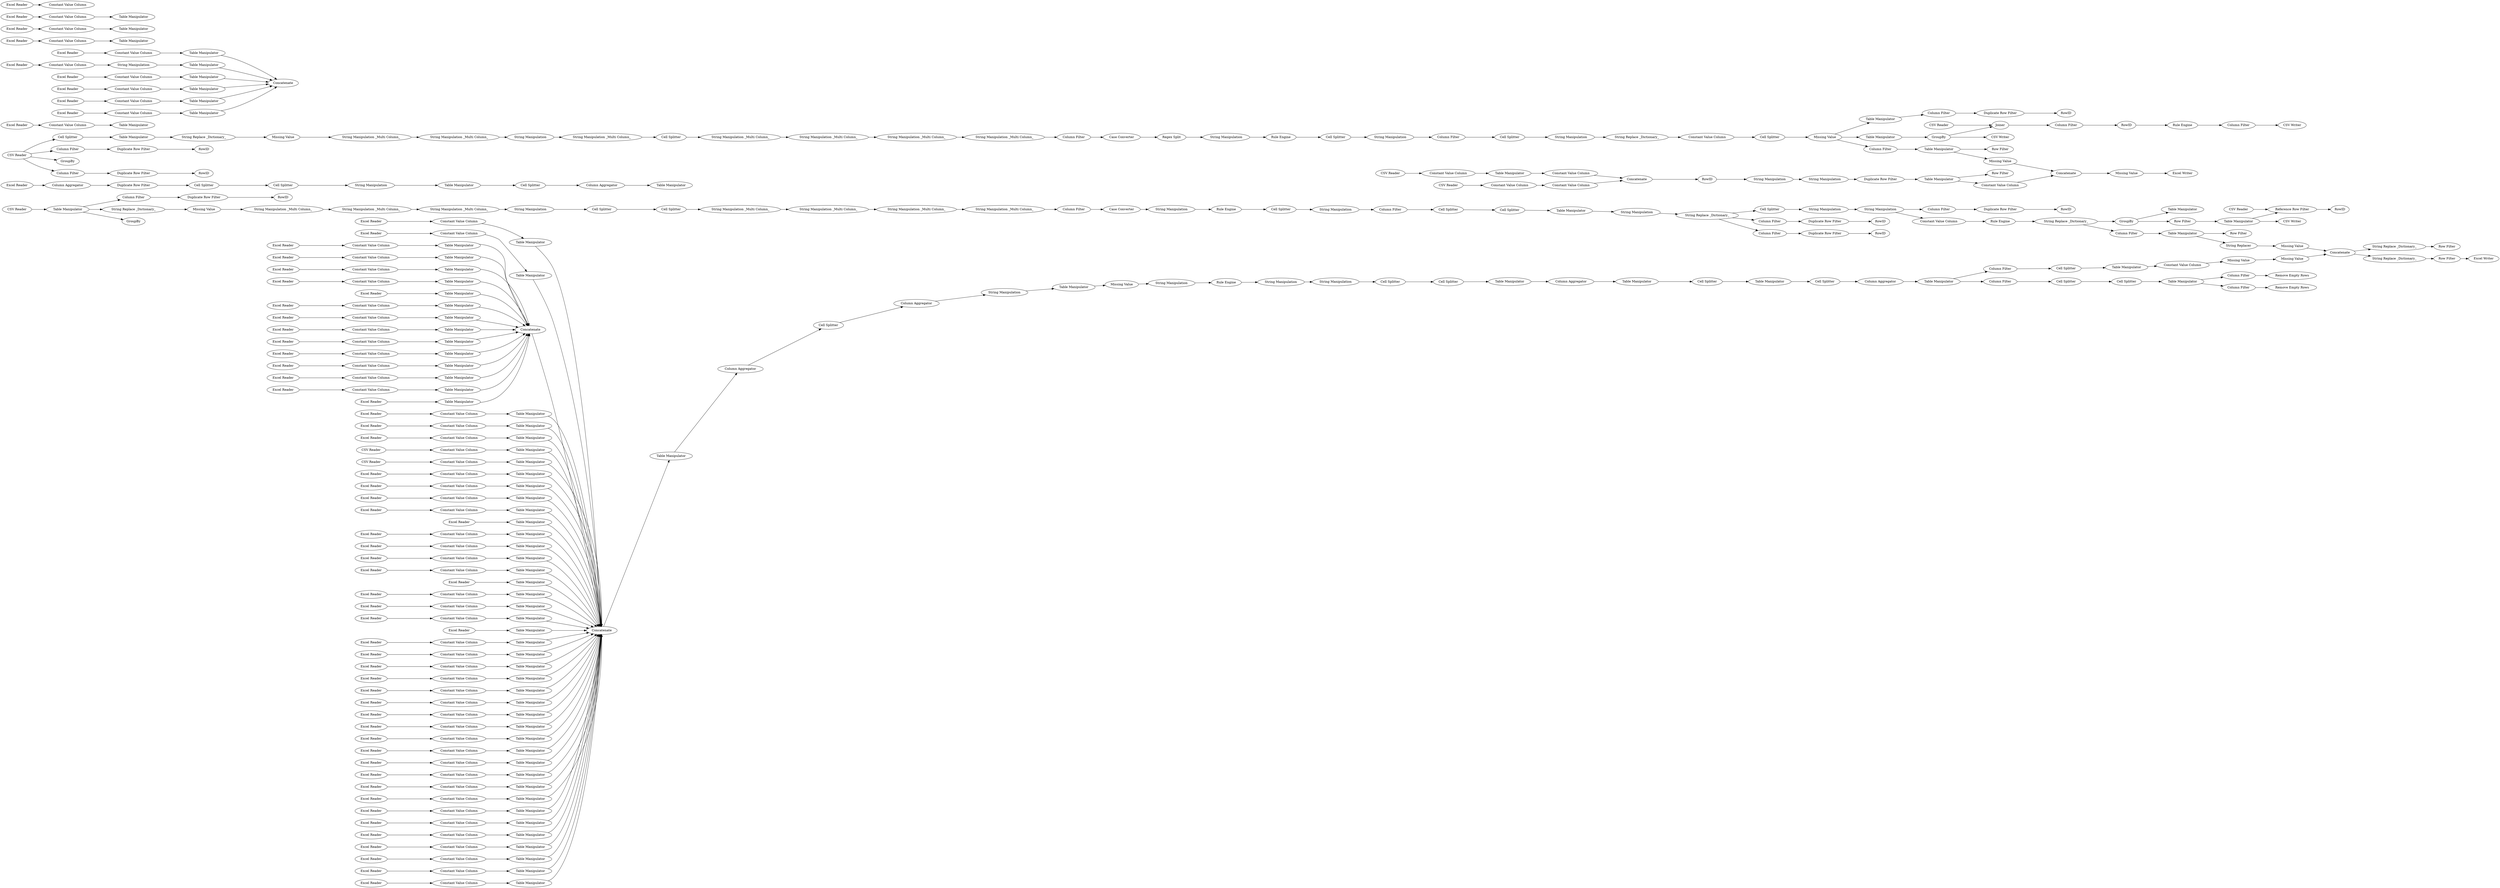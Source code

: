 digraph {
	520 -> 469
	477 -> 478
	134 -> 136
	449 -> 477
	684 -> 694
	673 -> 689
	592 -> 577
	630 -> 625
	174 -> 179
	399 -> 524
	651 -> 655
	689 -> 696
	475 -> 477
	588 -> 577
	668 -> 669
	501 -> 449
	247 -> 253
	678 -> 679
	413 -> 499
	420 -> 492
	530 -> 546
	481 -> 477
	383 -> 494
	616 -> 607
	517 -> 465
	450 -> 477
	193 -> 183
	316 -> 362
	535 -> 556
	294 -> 255
	182 -> 197
	461 -> 477
	511 -> 459
	464 -> 477
	467 -> 477
	669 -> 670
	620 -> 672
	362 -> 622
	654 -> 653
	284 -> 282
	680 -> 690
	424 -> 493
	257 -> 258
	497 -> 445
	607 -> 617
	603 -> 617
	285 -> 287
	439 -> 477
	268 -> 269
	187 -> 278
	251 -> 247
	549 -> 581
	444 -> 477
	311 -> 300
	119 -> 191
	246 -> 237
	368 -> 620
	280 -> 192
	381 -> 509
	544 -> 560
	621 -> 674
	537 -> 554
	252 -> 248
	528 -> 476
	645 -> 640
	396 -> 518
	496 -> 444
	363 -> 366
	269 -> 270
	542 -> 558
	442 -> 477
	655 -> 656
	258 -> 259
	489 -> 437
	269 -> 137
	500 -> 448
	267 -> 268
	222 -> 276
	135 -> 223
	628 -> 629
	411 -> 526
	642 -> 643
	577 -> 477
	635 -> 638
	234 -> 236
	597 -> 477
	181 -> 182
	550 -> 580
	293 -> 677
	237 -> 239
	421 -> 506
	193 -> 663
	302 -> 301
	378 -> 488
	310 -> 311
	493 -> 441
	599 -> 614
	540 -> 551
	675 -> 690
	255 -> 267
	417 -> 520
	238 -> 271
	389 -> 489
	395 -> 523
	236 -> 238
	609 -> 617
	479 -> 486
	690 -> 695
	447 -> 477
	463 -> 477
	608 -> 611
	364 -> 368
	277 -> 279
	536 -> 555
	445 -> 477
	426 -> 498
	443 -> 477
	469 -> 477
	672 -> 369
	543 -> 591
	639 -> 641
	391 -> 504
	432 -> 519
	625 -> 686
	434 -> 513
	594 -> 477
	286 -> 285
	591 -> 577
	456 -> 477
	545 -> 561
	281 -> 277
	499 -> 447
	589 -> 577
	312 -> 313
	390 -> 490
	522 -> 470
	398 -> 515
	634 -> 636
	451 -> 477
	666 -> 667
	525 -> 473
	294 -> 257
	201 -> 200
	460 -> 477
	245 -> 132
	256 -> 260
	657 -> 659
	459 -> 477
	369 -> 621
	583 -> 577
	458 -> 477
	509 -> 457
	268 -> 668
	626 -> 627
	252 -> 256
	590 -> 577
	260 -> 294
	641 -> 642
	453 -> 477
	379 -> 443
	279 -> 280
	433 -> 502
	402 -> 525
	220 -> 246
	223 -> 220
	584 -> 577
	405 -> 517
	696 -> 697
	179 -> 188
	293 -> 194
	419 -> 528
	506 -> 454
	532 -> 550
	121 -> 190
	195 -> 172
	385 -> 508
	688 -> 687
	598 -> 613
	275 -> 222
	490 -> 438
	527 -> 475
	393 -> 503
	172 -> 180
	624 -> 626
	546 -> 578
	622 -> 364
	423 -> 507
	523 -> 471
	614 -> 605
	586 -> 577
	462 -> 477
	193 -> 284
	418 -> 500
	638 -> 637
	448 -> 477
	650 -> 649
	627 -> 628
	454 -> 477
	521 -> 468
	136 -> 135
	400 -> 516
	293 -> 288
	278 -> 281
	239 -> 235
	534 -> 548
	502 -> 450
	551 -> 588
	457 -> 477
	615 -> 606
	248 -> 250
	492 -> 440
	647 -> 648
	524 -> 472
	292 -> 293
	637 -> 639
	640 -> 646
	538 -> 553
	621 -> 675
	428 -> 505
	526 -> 474
	197 -> 196
	593 -> 595
	503 -> 451
	505 -> 453
	541 -> 557
	656 -> 658
	254 -> 302
	388 -> 510
	698 -> 699
	250 -> 249
	547 -> 579
	514 -> 462
	473 -> 477
	303 -> 302
	190 -> 119
	452 -> 477
	474 -> 477
	300 -> 312
	660 -> 662
	519 -> 467
	504 -> 452
	693 -> 673
	648 -> 652
	245 -> 286
	207 -> 245
	180 -> 174
	466 -> 477
	556 -> 583
	613 -> 604
	430 -> 514
	487 -> 435
	429 -> 527
	649 -> 651
	662 -> 661
	192 -> 204
	560 -> 592
	455 -> 477
	194 -> 202
	416 -> 439
	510 -> 458
	686 -> 688
	694 -> 689
	610 -> 609
	633 -> 634
	468 -> 477
	183 -> 121
	270 -> 254
	295 -> 310
	553 -> 586
	271 -> 274
	274 -> 275
	516 -> 464
	382 -> 487
	580 -> 577
	681 -> 684
	676 -> 683
	441 -> 477
	611 -> 610
	384 -> 501
	555 -> 584
	636 -> 635
	689 -> 698
	282 -> 283
	652 -> 654
	605 -> 617
	596 -> 597
	678 -> 680
	263 -> 292
	196 -> 187
	392 -> 496
	557 -> 589
	512 -> 460
	518 -> 466
	587 -> 577
	436 -> 477
	288 -> 289
	232 -> 251
	606 -> 617
	202 -> 201
	472 -> 477
	623 -> 364
	253 -> 252
	539 -> 587
	252 -> 666
	188 -> 181
	361 -> 363
	191 -> 195
	578 -> 577
	601 -> 612
	653 -> 676
	494 -> 442
	683 -> 682
	653 -> 650
	595 -> 594
	646 -> 647
	245 -> 664
	203 -> 263
	206 -> 134
	531 -> 547
	508 -> 456
	579 -> 577
	604 -> 617
	644 -> 645
	289 -> 310
	406 -> 522
	655 -> 657
	533 -> 549
	600 -> 615
	643 -> 644
	478 -> 631
	289 -> 291
	204 -> 203
	631 -> 633
	602 -> 616
	132 -> 206
	313 -> 314
	515 -> 463
	415 -> 512
	507 -> 455
	529 -> 545
	276 -> 232
	581 -> 577
	561 -> 577
	629 -> 630
	612 -> 603
	193 -> 660
	554 -> 585
	386 -> 511
	476 -> 477
	699 -> 700
	669 -> 693
	470 -> 477
	498 -> 446
	387 -> 497
	427 -> 521
	446 -> 477
	366 -> 623
	486 -> 481
	435 -> 477
	667 -> 665
	254 -> 261
	465 -> 477
	677 -> 678
	695 -> 691
	558 -> 590
	471 -> 477
	235 -> 234
	488 -> 436
	682 -> 681
	513 -> 461
	646 [label="Table Manipulator"]
	609 [label="Table Manipulator"]
	284 [label="Column Filter"]
	601 [label="Excel Reader"]
	638 [label="Missing Value"]
	532 [label="Excel Reader"]
	295 [label="CSV Reader"]
	256 [label="Cell Splitter"]
	196 [label="Case Converter"]
	277 [label="Cell Splitter"]
	465 [label="Table Manipulator"]
	662 [label="Duplicate Row Filter"]
	281 [label="Rule Engine"]
	615 [label="Constant Value Column"]
	642 [label="String Manipulation"]
	600 [label="Excel Reader"]
	470 [label="Table Manipulator"]
	680 [label="Missing Value"]
	279 [label="String Manipulation"]
	672 [label="String Manipulation"]
	700 [label="Excel Writer"]
	522 [label="Constant Value Column"]
	604 [label="Table Manipulator"]
	488 [label="Constant Value Column"]
	623 [label="Constant Value Column"]
	656 [label="Column Filter"]
	518 [label="Constant Value Column"]
	699 [label="Row Filter"]
	624 [label="Excel Reader"]
	379 [label="Excel Reader"]
	527 [label="Constant Value Column"]
	119 [label="Missing Value"]
	652 [label="Cell Splitter"]
	291 [label="CSV Writer"]
	542 [label="Excel Reader"]
	294 [label="String Manipulation"]
	207 [label="CSV Reader"]
	293 [label="Missing Value"]
	664 [label=GroupBy]
	459 [label="Table Manipulator"]
	449 [label="Table Manipulator"]
	613 [label="Constant Value Column"]
	669 [label="Table Manipulator"]
	493 [label="Constant Value Column"]
	283 [label=RowID]
	689 [label=Concatenate]
	640 [label="Column Aggregator"]
	392 [label="Excel Reader"]
	446 [label="Table Manipulator"]
	385 [label="Excel Reader"]
	456 [label="Table Manipulator"]
	595 [label="Constant Value Column"]
	683 [label="Cell Splitter"]
	413 [label="Excel Reader"]
	591 [label="Table Manipulator"]
	608 [label="Excel Reader"]
	235 [label="String Manipulation _Multi Column_"]
	255 [label="Constant Value Column"]
	606 [label="Table Manipulator"]
	387 [label="Excel Reader"]
	681 [label="Constant Value Column"]
	587 [label="Table Manipulator"]
	471 [label="Table Manipulator"]
	194 [label="Table Manipulator"]
	182 [label="String Manipulation _Multi Column_"]
	679 [label="Row Filter"]
	384 [label="Excel Reader"]
	313 [label="Column Filter"]
	625 [label="Table Manipulator"]
	183 [label="Cell Splitter"]
	643 [label="Cell Splitter"]
	260 [label="String Manipulation"]
	386 [label="Excel Reader"]
	450 [label="Table Manipulator"]
	590 [label="Table Manipulator"]
	637 [label="String Manipulation"]
	517 [label="Constant Value Column"]
	541 [label="Excel Reader"]
	434 [label="CSV Reader"]
	391 [label="Excel Reader"]
	418 [label="Excel Reader"]
	429 [label="Excel Reader"]
	537 [label="Excel Reader"]
	560 [label="Constant Value Column"]
	508 [label="Constant Value Column"]
	519 [label="Constant Value Column"]
	539 [label="Excel Reader"]
	276 [label="Column Filter"]
	402 [label="Excel Reader"]
	312 [label="Rule Engine"]
	502 [label="Constant Value Column"]
	489 [label="Constant Value Column"]
	432 [label="Excel Reader"]
	136 [label="String Manipulation _Multi Column_"]
	558 [label="Constant Value Column"]
	239 [label="String Manipulation _Multi Column_"]
	651 [label="Cell Splitter"]
	201 [label="Duplicate Row Filter"]
	366 [label="Table Manipulator"]
	531 [label="Excel Reader"]
	316 [label="CSV Reader"]
	538 [label="Excel Reader"]
	598 [label="Excel Reader"]
	274 [label="Rule Engine"]
	686 [label="Cell Splitter"]
	223 [label="String Manipulation"]
	433 [label="CSV Reader"]
	382 [label="Excel Reader"]
	503 [label="Constant Value Column"]
	684 [label="Missing Value"]
	195 [label="String Manipulation _Multi Column_"]
	314 [label="CSV Writer"]
	594 [label="Table Manipulator"]
	472 [label="Table Manipulator"]
	599 [label="Excel Reader"]
	362 [label="Constant Value Column"]
	247 [label="Table Manipulator"]
	405 [label="Excel Reader"]
	521 [label="Constant Value Column"]
	655 [label="Table Manipulator"]
	269 [label=GroupBy]
	286 [label="Column Filter"]
	426 [label="Excel Reader"]
	525 [label="Constant Value Column"]
	420 [label="Excel Reader"]
	285 [label="Duplicate Row Filter"]
	667 [label="Duplicate Row Filter"]
	378 [label="Excel Reader"]
	368 [label=RowID]
	399 [label="Excel Reader"]
	192 [label="Cell Splitter"]
	605 [label="Table Manipulator"]
	389 [label="Excel Reader"]
	628 [label="Cell Splitter"]
	270 [label="Row Filter"]
	466 [label="Table Manipulator"]
	506 [label="Constant Value Column"]
	504 [label="Constant Value Column"]
	469 [label="Table Manipulator"]
	607 [label="Table Manipulator"]
	514 [label="Constant Value Column"]
	458 [label="Table Manipulator"]
	505 [label="Constant Value Column"]
	121 [label="Table Manipulator"]
	363 [label="Constant Value Column"]
	523 [label="Constant Value Column"]
	448 [label="Table Manipulator"]
	462 [label="Table Manipulator"]
	463 [label="Table Manipulator"]
	237 [label="String Manipulation _Multi Column_"]
	551 [label="Constant Value Column"]
	627 [label="Duplicate Row Filter"]
	188 [label="String Manipulation _Multi Column_"]
	668 [label="Column Filter"]
	663 [label=GroupBy]
	579 [label="Table Manipulator"]
	694 [label="Missing Value"]
	430 [label="Excel Reader"]
	369 [label="Duplicate Row Filter"]
	634 [label="Column Aggregator"]
	535 [label="Excel Reader"]
	417 [label="Excel Reader"]
	543 [label="Excel Reader"]
	610 [label="String Manipulation"]
	555 [label="Constant Value Column"]
	641 [label="String Manipulation"]
	546 [label="Constant Value Column"]
	617 [label=Concatenate]
	381 [label="Excel Reader"]
	442 [label="Table Manipulator"]
	467 [label="Table Manipulator"]
	561 [label="Table Manipulator"]
	443 [label="Table Manipulator"]
	693 [label="String Replacer"]
	486 [label="Constant Value Column"]
	390 [label="Excel Reader"]
	250 [label="Duplicate Row Filter"]
	172 [label="String Manipulation"]
	487 [label="Constant Value Column"]
	665 [label=RowID]
	193 [label="CSV Reader"]
	507 [label="Constant Value Column"]
	658 [label="Remove Empty Rows"]
	635 [label="Table Manipulator"]
	649 [label="Cell Splitter"]
	588 [label="Table Manipulator"]
	528 [label="Constant Value Column"]
	534 [label="Excel Reader"]
	589 [label="Table Manipulator"]
	654 [label="Column Aggregator"]
	626 [label="Column Aggregator"]
	659 [label="Remove Empty Rows"]
	251 [label="Cell Splitter"]
	630 [label="String Manipulation"]
	421 [label="Excel Reader"]
	690 [label=Concatenate]
	496 [label="Constant Value Column"]
	478 [label="Table Manipulator"]
	135 [label="String Manipulation _Multi Column_"]
	666 [label="Column Filter"]
	479 [label="Excel Reader"]
	553 [label="Constant Value Column"]
	258 [label="Duplicate Row Filter"]
	477 [label=Concatenate]
	697 [label="Row Filter"]
	300 [label=RowID]
	263 [label="Constant Value Column"]
	660 [label="Column Filter"]
	678 [label="Table Manipulator"]
	603 [label="Table Manipulator"]
	245 [label="Table Manipulator"]
	691 [label="Excel Writer"]
	657 [label="Column Filter"]
	288 [label="Table Manipulator"]
	585 [label="Table Manipulator"]
	529 [label="Excel Reader"]
	481 [label="Table Manipulator"]
	310 [label=Joiner]
	396 [label="Excel Reader"]
	191 [label="String Manipulation _Multi Column_"]
	287 [label=RowID]
	494 [label="Constant Value Column"]
	452 [label="Table Manipulator"]
	682 [label="Table Manipulator"]
	435 [label="Table Manipulator"]
	278 [label="String Manipulation"]
	673 [label="Missing Value"]
	620 [label="String Manipulation"]
	460 [label="Table Manipulator"]
	220 [label="Cell Splitter"]
	586 [label="Table Manipulator"]
	490 [label="Constant Value Column"]
	275 [label="Cell Splitter"]
	616 [label="Constant Value Column"]
	511 [label="Constant Value Column"]
	398 [label="Excel Reader"]
	581 [label="Table Manipulator"]
	254 [label="Table Manipulator"]
	440 [label="Table Manipulator"]
	311 [label="Column Filter"]
	197 [label="Column Filter"]
	437 [label="Table Manipulator"]
	675 [label="Constant Value Column"]
	520 [label="Constant Value Column"]
	653 [label="Table Manipulator"]
	261 [label="CSV Writer"]
	631 [label="Column Aggregator"]
	388 [label="Excel Reader"]
	411 [label="Excel Reader"]
	516 [label="Constant Value Column"]
	364 [label=Concatenate]
	179 [label="String Manipulation _Multi Column_"]
	533 [label="Excel Reader"]
	267 [label="Rule Engine"]
	593 [label="Excel Reader"]
	181 [label="String Manipulation _Multi Column_"]
	476 [label="Table Manipulator"]
	203 [label="String Replace _Dictionary_"]
	280 [label="Column Filter"]
	419 [label="Excel Reader"]
	302 [label="Reference Row Filter"]
	557 [label="Constant Value Column"]
	461 [label="Table Manipulator"]
	670 [label="Row Filter"]
	661 [label=RowID]
	253 [label="String Manipulation"]
	647 [label="Cell Splitter"]
	612 [label="Constant Value Column"]
	238 [label="Case Converter"]
	468 [label="Table Manipulator"]
	512 [label="Constant Value Column"]
	524 [label="Constant Value Column"]
	639 [label="Rule Engine"]
	622 [label="Constant Value Column"]
	676 [label="Column Filter"]
	547 [label="Constant Value Column"]
	444 [label="Table Manipulator"]
	187 [label="Regex Split"]
	556 [label="Constant Value Column"]
	246 [label="Cell Splitter"]
	292 [label="Cell Splitter"]
	222 [label="String Manipulation"]
	544 [label="Excel Reader"]
	536 [label="Excel Reader"]
	259 [label=RowID]
	190 [label="String Replace _Dictionary_"]
	436 [label="Table Manipulator"]
	500 [label="Constant Value Column"]
	361 [label="CSV Reader"]
	268 [label="String Replace _Dictionary_"]
	611 [label="Constant Value Column"]
	457 [label="Table Manipulator"]
	633 [label="Cell Splitter"]
	592 [label="Table Manipulator"]
	698 [label="String Replace _Dictionary_"]
	134 [label="String Manipulation _Multi Column_"]
	596 [label="Excel Reader"]
	249 [label=RowID]
	554 [label="Constant Value Column"]
	597 [label="Table Manipulator"]
	501 [label="Constant Value Column"]
	545 [label="Constant Value Column"]
	696 [label="String Replace _Dictionary_"]
	289 [label=GroupBy]
	621 [label="Table Manipulator"]
	252 [label="String Replace _Dictionary_"]
	509 [label="Constant Value Column"]
	423 [label="Excel Reader"]
	438 [label="Table Manipulator"]
	674 [label="Row Filter"]
	137 [label="Table Manipulator"]
	464 [label="Table Manipulator"]
	695 [label="Missing Value"]
	499 [label="Constant Value Column"]
	406 [label="Excel Reader"]
	602 [label="Excel Reader"]
	580 [label="Table Manipulator"]
	645 [label="Table Manipulator"]
	677 [label="Column Filter"]
	583 [label="Table Manipulator"]
	497 [label="Constant Value Column"]
	453 [label="Table Manipulator"]
	248 [label="Column Filter"]
	475 [label="Table Manipulator"]
	513 [label="Constant Value Column"]
	687 [label="Table Manipulator"]
	447 [label="Table Manipulator"]
	234 [label="String Manipulation _Multi Column_"]
	614 [label="Constant Value Column"]
	132 [label="String Replace _Dictionary_"]
	498 [label="Constant Value Column"]
	416 [label="Excel Reader"]
	200 [label=RowID]
	383 [label="Excel Reader"]
	180 [label="String Manipulation _Multi Column_"]
	439 [label="Table Manipulator"]
	578 [label="Table Manipulator"]
	526 [label="Constant Value Column"]
	454 [label="Table Manipulator"]
	424 [label="Excel Reader"]
	451 [label="Table Manipulator"]
	428 [label="Excel Reader"]
	174 [label="Cell Splitter"]
	301 [label=RowID]
	636 [label="String Manipulation"]
	650 [label="Column Filter"]
	455 [label="Table Manipulator"]
	441 [label="Table Manipulator"]
	492 [label="Constant Value Column"]
	395 [label="Excel Reader"]
	648 [label="Table Manipulator"]
	473 [label="Table Manipulator"]
	474 [label="Table Manipulator"]
	584 [label="Table Manipulator"]
	400 [label="Excel Reader"]
	629 [label="Cell Splitter"]
	688 [label="Column Aggregator"]
	206 [label="Missing Value"]
	236 [label="Column Filter"]
	415 [label="Excel Reader"]
	644 [label="Cell Splitter"]
	204 [label="String Manipulation"]
	271 [label="String Manipulation"]
	282 [label="Duplicate Row Filter"]
	510 [label="Constant Value Column"]
	427 [label="Excel Reader"]
	548 [label="Constant Value Column"]
	202 [label="Column Filter"]
	515 [label="Constant Value Column"]
	257 [label="Column Filter"]
	530 [label="Excel Reader"]
	232 [label="Cell Splitter"]
	550 [label="Constant Value Column"]
	549 [label="Constant Value Column"]
	540 [label="Excel Reader"]
	303 [label="CSV Reader"]
	393 [label="Excel Reader"]
	445 [label="Table Manipulator"]
	577 [label=Concatenate]
	rankdir=LR
}
